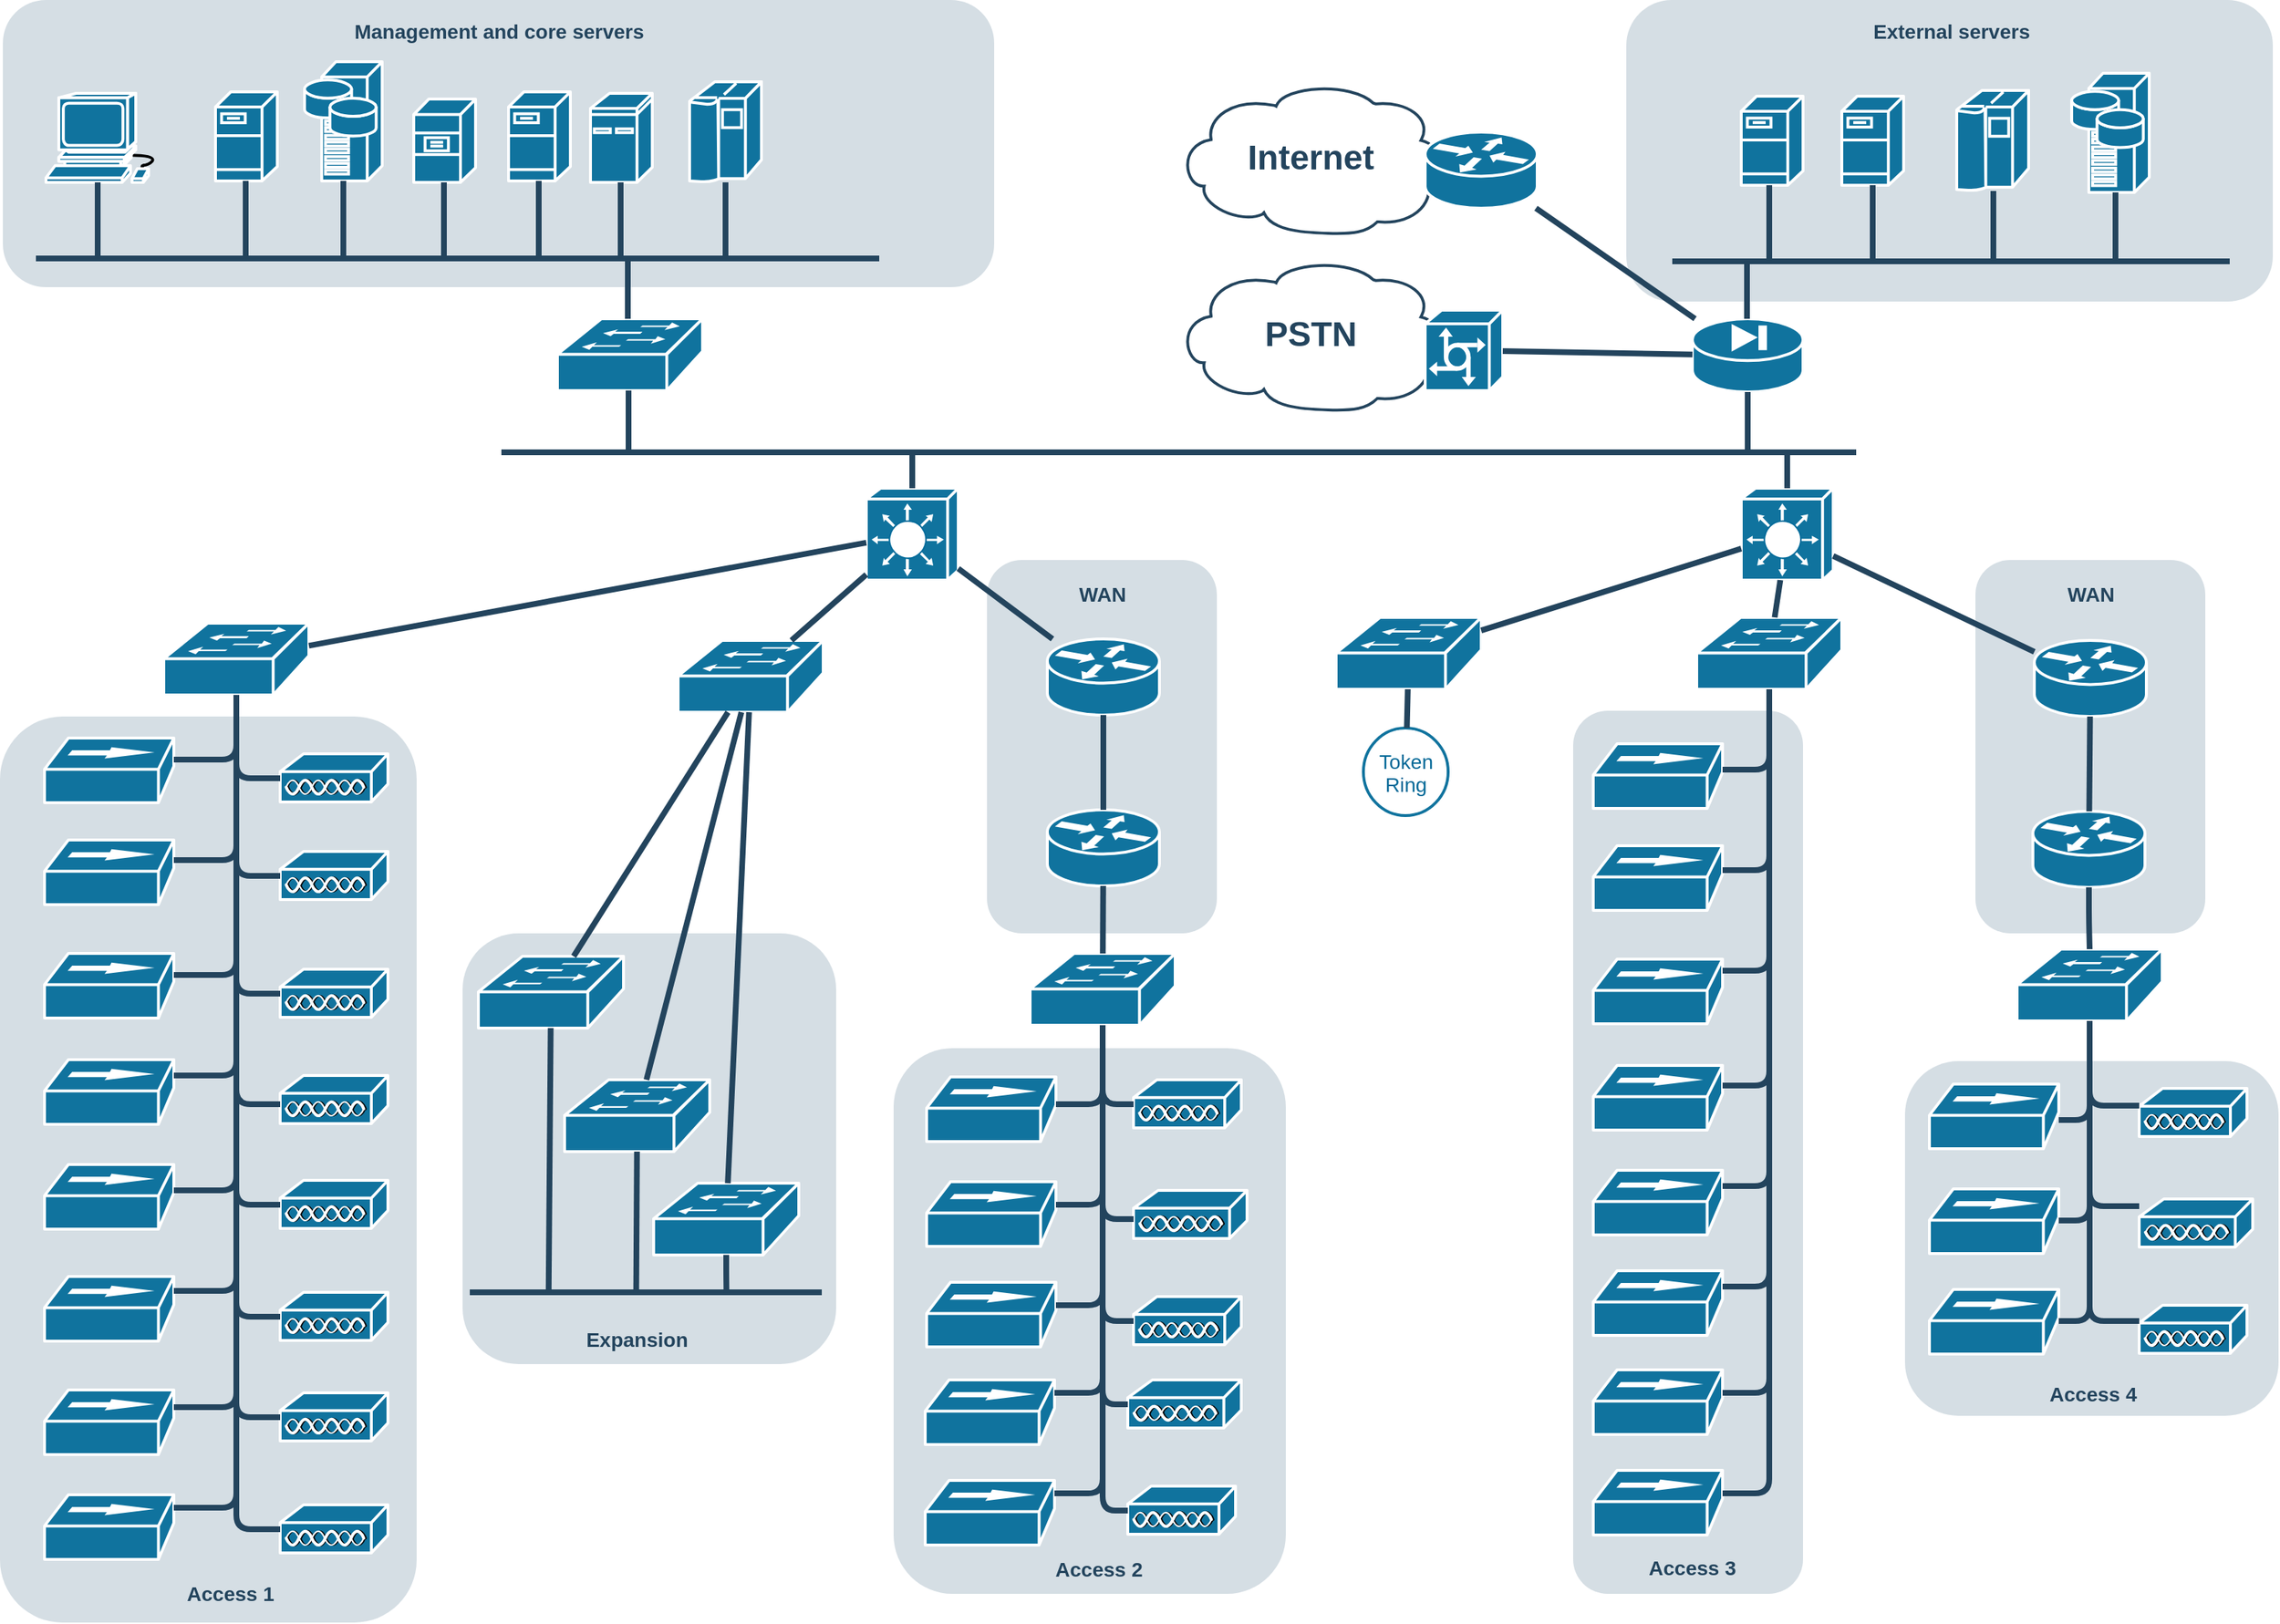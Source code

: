 <mxfile version="14.5.6" type="github"><diagram id="6a731a19-8d31-9384-78a2-239565b7b9f0" name="Page-1"><mxGraphModel dx="4074" dy="1986" grid="1" gridSize="10" guides="1" tooltips="1" connect="1" arrows="1" fold="1" page="1" pageScale="1" pageWidth="827" pageHeight="1169" background="#ffffff" math="0" shadow="0"><root><mxCell id="0"/><mxCell id="1" parent="0"/><mxCell id="2086" value="" style="rounded=1;whiteSpace=wrap;html=1;strokeColor=none;fillColor=#BAC8D3;fontSize=24;fontColor=#23445D;align=center;opacity=60;" vertex="1" parent="1"><mxGeometry x="715" y="420" width="160" height="260" as="geometry"/></mxCell><mxCell id="2087" value="&lt;font color=&quot;#23445d&quot;&gt;WAN&lt;/font&gt;" style="rounded=1;whiteSpace=wrap;html=1;strokeColor=none;fillColor=none;fontSize=14;fontColor=#742B21;align=center;fontStyle=1" vertex="1" parent="1"><mxGeometry x="759" y="434" width="73" height="19" as="geometry"/></mxCell><mxCell id="2088" value="" style="rounded=1;whiteSpace=wrap;html=1;strokeColor=none;fillColor=#BAC8D3;fontSize=24;fontColor=#23445D;align=center;opacity=60;" vertex="1" parent="1"><mxGeometry x="1354" y="769" width="260" height="247" as="geometry"/></mxCell><mxCell id="2089" value="" style="rounded=1;whiteSpace=wrap;html=1;strokeColor=none;fillColor=#BAC8D3;fontSize=24;fontColor=#23445D;align=center;opacity=60;" vertex="1" parent="1"><mxGeometry x="650" y="760" width="273" height="380" as="geometry"/></mxCell><mxCell id="2090" value="" style="rounded=1;whiteSpace=wrap;html=1;strokeColor=none;fillColor=#BAC8D3;fontSize=24;fontColor=#23445D;align=center;opacity=60;" vertex="1" parent="1"><mxGeometry x="1403" y="420" width="160" height="260" as="geometry"/></mxCell><mxCell id="2091" value="" style="rounded=1;whiteSpace=wrap;html=1;strokeColor=none;fillColor=#BAC8D3;fontSize=24;fontColor=#23445D;align=center;opacity=60;" vertex="1" parent="1"><mxGeometry x="1123" y="525" width="160" height="615" as="geometry"/></mxCell><mxCell id="2092" value="" style="rounded=1;whiteSpace=wrap;html=1;strokeColor=none;fillColor=#BAC8D3;fontSize=24;fontColor=#23445D;align=center;opacity=60;" vertex="1" parent="1"><mxGeometry x="350" y="680" width="260" height="300" as="geometry"/></mxCell><mxCell id="2093" value="" style="rounded=1;whiteSpace=wrap;html=1;strokeColor=none;fillColor=#BAC8D3;fontSize=24;fontColor=#23445D;align=center;opacity=60;" vertex="1" parent="1"><mxGeometry x="28" y="529" width="290" height="631" as="geometry"/></mxCell><mxCell id="2094" value="" style="rounded=1;whiteSpace=wrap;html=1;strokeColor=none;fillColor=#BAC8D3;fontSize=24;fontColor=#23445D;align=center;opacity=60;" vertex="1" parent="1"><mxGeometry x="1160" y="30" width="450" height="210" as="geometry"/></mxCell><mxCell id="2095" value="" style="rounded=1;whiteSpace=wrap;html=1;strokeColor=none;fillColor=#BAC8D3;fontSize=24;fontColor=#23445D;align=center;opacity=60;" vertex="1" parent="1"><mxGeometry x="30" y="30" width="690" height="200" as="geometry"/></mxCell><mxCell id="2096" value="" style="shape=mxgraph.cisco.computers_and_peripherals.workstation;html=1;dashed=0;fillColor=#10739E;strokeColor=#ffffff;strokeWidth=2;verticalLabelPosition=bottom;verticalAlign=top;fontFamily=Helvetica;fontSize=36;fontColor=#FFB366" vertex="1" parent="1"><mxGeometry x="60" y="95" width="83" height="62" as="geometry"/></mxCell><mxCell id="2097" value="" style="shape=mxgraph.cisco.servers.fileserver;html=1;dashed=0;fillColor=#10739E;strokeColor=#ffffff;strokeWidth=2;verticalLabelPosition=bottom;verticalAlign=top;fontFamily=Helvetica;fontSize=36;fontColor=#FFB366" vertex="1" parent="1"><mxGeometry x="178" y="94" width="43" height="62" as="geometry"/></mxCell><mxCell id="2098" value="" style="shape=mxgraph.cisco.servers.fileserver;html=1;dashed=0;fillColor=#10739E;strokeColor=#ffffff;strokeWidth=2;verticalLabelPosition=bottom;verticalAlign=top;fontFamily=Helvetica;fontSize=36;fontColor=#FFB366" vertex="1" parent="1"><mxGeometry x="382" y="94" width="43" height="62" as="geometry"/></mxCell><mxCell id="2099" value="" style="shape=mxgraph.cisco.servers.file_server;html=1;dashed=0;fillColor=#10739E;strokeColor=#ffffff;strokeWidth=2;verticalLabelPosition=bottom;verticalAlign=top;fontFamily=Helvetica;fontSize=36;fontColor=#FFB366" vertex="1" parent="1"><mxGeometry x="316" y="99" width="43" height="58" as="geometry"/></mxCell><mxCell id="2100" value="" style="shape=mxgraph.cisco.servers.storage_server;html=1;dashed=0;fillColor=#10739E;strokeColor=#ffffff;strokeWidth=2;verticalLabelPosition=bottom;verticalAlign=top;fontFamily=Helvetica;fontSize=36;fontColor=#FFB366" vertex="1" parent="1"><mxGeometry x="240" y="73" width="54" height="83" as="geometry"/></mxCell><mxCell id="2101" value="" style="shape=mxgraph.cisco.computers_and_peripherals.ibm_mini_as400;html=1;dashed=0;fillColor=#10739E;strokeColor=#ffffff;strokeWidth=2;verticalLabelPosition=bottom;verticalAlign=top;fontFamily=Helvetica;fontSize=36;fontColor=#FFB366" vertex="1" parent="1"><mxGeometry x="439" y="95" width="43" height="62" as="geometry"/></mxCell><mxCell id="2102" value="" style="shape=mxgraph.cisco.computers_and_peripherals.ibm_mainframe;html=1;dashed=0;fillColor=#10739E;strokeColor=#ffffff;strokeWidth=2;verticalLabelPosition=bottom;verticalAlign=top;fontFamily=Helvetica;fontSize=36;fontColor=#FFB366" vertex="1" parent="1"><mxGeometry x="508" y="87" width="50" height="70" as="geometry"/></mxCell><mxCell id="2103" value="" style="shape=mxgraph.cisco.servers.fileserver;html=1;dashed=0;fillColor=#10739E;strokeColor=#ffffff;strokeWidth=2;verticalLabelPosition=bottom;verticalAlign=top;fontFamily=Helvetica;fontSize=36;fontColor=#FFB366" vertex="1" parent="1"><mxGeometry x="1240" y="97" width="43" height="62" as="geometry"/></mxCell><mxCell id="2104" value="" style="shape=mxgraph.cisco.servers.fileserver;html=1;dashed=0;fillColor=#10739E;strokeColor=#ffffff;strokeWidth=2;verticalLabelPosition=bottom;verticalAlign=top;fontFamily=Helvetica;fontSize=36;fontColor=#FFB366" vertex="1" parent="1"><mxGeometry x="1310" y="97" width="43" height="62" as="geometry"/></mxCell><mxCell id="2105" value="" style="shape=mxgraph.cisco.computers_and_peripherals.ibm_mainframe;html=1;dashed=0;fillColor=#10739E;strokeColor=#ffffff;strokeWidth=2;verticalLabelPosition=bottom;verticalAlign=top;fontFamily=Helvetica;fontSize=36;fontColor=#FFB366" vertex="1" parent="1"><mxGeometry x="1390" y="93" width="50" height="70" as="geometry"/></mxCell><mxCell id="2106" value="" style="shape=mxgraph.cisco.servers.storage_server;html=1;dashed=0;fillColor=#10739E;strokeColor=#ffffff;strokeWidth=2;verticalLabelPosition=bottom;verticalAlign=top;fontFamily=Helvetica;fontSize=36;fontColor=#FFB366" vertex="1" parent="1"><mxGeometry x="1470" y="81" width="54" height="83" as="geometry"/></mxCell><mxCell id="2107" value="" style="shape=mxgraph.cisco.switches.workgroup_switch;html=1;dashed=0;fillColor=#10739E;strokeColor=#ffffff;strokeWidth=2;verticalLabelPosition=bottom;verticalAlign=top;fontFamily=Helvetica;fontSize=36;fontColor=#FFB366" vertex="1" parent="1"><mxGeometry x="416" y="252" width="101" height="50" as="geometry"/></mxCell><mxCell id="2108" value="" style="shape=mxgraph.cisco.security.pix_firewall;html=1;dashed=0;fillColor=#10739E;strokeColor=#ffffff;strokeWidth=2;verticalLabelPosition=bottom;verticalAlign=top;fontFamily=Helvetica;fontSize=36;fontColor=#FFB366" vertex="1" parent="1"><mxGeometry x="1206" y="252" width="77" height="51" as="geometry"/></mxCell><mxCell id="2109" value="Internet" style="shape=mxgraph.cisco.storage.cloud;html=1;dashed=0;strokeColor=#23445D;fillColor=#ffffff;strokeWidth=2;fontFamily=Helvetica;fontSize=24;fontColor=#23445D;align=center;fontStyle=1" vertex="1" parent="1"><mxGeometry x="847" y="87" width="186" height="106" as="geometry"/></mxCell><mxCell id="2110" value="PSTN" style="shape=mxgraph.cisco.storage.cloud;html=1;dashed=0;strokeColor=#23445D;fillColor=#ffffff;strokeWidth=2;fontFamily=Helvetica;fontSize=24;fontColor=#23445D;fontStyle=1" vertex="1" parent="1"><mxGeometry x="847" y="210" width="186" height="106" as="geometry"/></mxCell><mxCell id="2111" value="" style="shape=mxgraph.cisco.servers.communications_server;html=1;dashed=0;fillColor=#10739E;strokeColor=#ffffff;strokeWidth=2;verticalLabelPosition=bottom;verticalAlign=top;fontFamily=Helvetica;fontSize=36;fontColor=#FFB366" vertex="1" parent="1"><mxGeometry x="1020" y="246" width="54" height="56" as="geometry"/></mxCell><mxCell id="2112" value="" style="shape=mxgraph.cisco.switches.layer_3_switch;html=1;dashed=0;fillColor=#10739E;strokeColor=#ffffff;strokeWidth=2;verticalLabelPosition=bottom;verticalAlign=top;fontFamily=Helvetica;fontSize=36;fontColor=#FFB366" vertex="1" parent="1"><mxGeometry x="631" y="370" width="64" height="64" as="geometry"/></mxCell><mxCell id="2113" value="" style="shape=mxgraph.cisco.switches.layer_3_switch;html=1;dashed=0;fillColor=#10739E;strokeColor=#ffffff;strokeWidth=2;verticalLabelPosition=bottom;verticalAlign=top;fontFamily=Helvetica;fontSize=36;fontColor=#FFB366" vertex="1" parent="1"><mxGeometry x="1240" y="370" width="64" height="64" as="geometry"/></mxCell><mxCell id="2114" value="" style="shape=mxgraph.cisco.switches.workgroup_switch;html=1;dashed=0;fillColor=#10739E;strokeColor=#ffffff;strokeWidth=2;verticalLabelPosition=bottom;verticalAlign=top;fontFamily=Helvetica;fontSize=36;fontColor=#FFB366" vertex="1" parent="1"><mxGeometry x="142" y="464" width="101" height="50" as="geometry"/></mxCell><mxCell id="2115" value="" style="shape=mxgraph.cisco.switches.workgroup_switch;html=1;dashed=0;fillColor=#10739E;strokeColor=#ffffff;strokeWidth=2;verticalLabelPosition=bottom;verticalAlign=top;fontFamily=Helvetica;fontSize=36;fontColor=#FFB366" vertex="1" parent="1"><mxGeometry x="958" y="460" width="101" height="50" as="geometry"/></mxCell><mxCell id="2116" value="" style="shape=mxgraph.cisco.switches.workgroup_switch;html=1;dashed=0;fillColor=#10739E;strokeColor=#ffffff;strokeWidth=2;verticalLabelPosition=bottom;verticalAlign=top;fontFamily=Helvetica;fontSize=36;fontColor=#FFB366" vertex="1" parent="1"><mxGeometry x="500" y="476" width="101" height="50" as="geometry"/></mxCell><mxCell id="2117" value="" style="shape=mxgraph.cisco.switches.workgroup_switch;html=1;dashed=0;fillColor=#10739E;strokeColor=#ffffff;strokeWidth=2;verticalLabelPosition=bottom;verticalAlign=top;fontFamily=Helvetica;fontSize=36;fontColor=#FFB366" vertex="1" parent="1"><mxGeometry x="1209" y="460" width="101" height="50" as="geometry"/></mxCell><mxCell id="2118" value="" style="shape=mxgraph.cisco.switches.workgroup_switch;html=1;dashed=0;fillColor=#10739E;strokeColor=#ffffff;strokeWidth=2;verticalLabelPosition=bottom;verticalAlign=top;fontFamily=Helvetica;fontSize=36;fontColor=#FFB366" vertex="1" parent="1"><mxGeometry x="361" y="696" width="101" height="50" as="geometry"/></mxCell><mxCell id="2119" value="" style="shape=mxgraph.cisco.switches.workgroup_switch;html=1;dashed=0;fillColor=#10739E;strokeColor=#ffffff;strokeWidth=2;verticalLabelPosition=bottom;verticalAlign=top;fontFamily=Helvetica;fontSize=36;fontColor=#FFB366" vertex="1" parent="1"><mxGeometry x="483" y="854" width="101" height="50" as="geometry"/></mxCell><mxCell id="2120" value="" style="shape=mxgraph.cisco.misc.access_point;html=1;dashed=0;fillColor=#10739E;strokeColor=#ffffff;strokeWidth=2;verticalLabelPosition=bottom;verticalAlign=top;fontFamily=Helvetica;fontSize=36;fontColor=#FFB366" vertex="1" parent="1"><mxGeometry x="223" y="555" width="75" height="34" as="geometry"/></mxCell><mxCell id="2121" value="" style="shape=mxgraph.cisco.misc.access_point;html=1;dashed=0;fillColor=#10739E;strokeColor=#ffffff;strokeWidth=2;verticalLabelPosition=bottom;verticalAlign=top;fontFamily=Helvetica;fontSize=36;fontColor=#FFB366" vertex="1" parent="1"><mxGeometry x="223" y="623" width="75" height="34" as="geometry"/></mxCell><mxCell id="2122" value="" style="shape=mxgraph.cisco.misc.access_point;html=1;dashed=0;fillColor=#10739E;strokeColor=#ffffff;strokeWidth=2;verticalLabelPosition=bottom;verticalAlign=top;fontFamily=Helvetica;fontSize=36;fontColor=#FFB366" vertex="1" parent="1"><mxGeometry x="223" y="852" width="75" height="34" as="geometry"/></mxCell><mxCell id="2123" value="" style="shape=mxgraph.cisco.misc.access_point;html=1;dashed=0;fillColor=#10739E;strokeColor=#ffffff;strokeWidth=2;verticalLabelPosition=bottom;verticalAlign=top;fontFamily=Helvetica;fontSize=36;fontColor=#FFB366" vertex="1" parent="1"><mxGeometry x="223" y="705" width="75" height="34" as="geometry"/></mxCell><mxCell id="2124" value="" style="shape=mxgraph.cisco.misc.access_point;html=1;dashed=0;fillColor=#10739E;strokeColor=#ffffff;strokeWidth=2;verticalLabelPosition=bottom;verticalAlign=top;fontFamily=Helvetica;fontSize=36;fontColor=#FFB366" vertex="1" parent="1"><mxGeometry x="223" y="930" width="75" height="34" as="geometry"/></mxCell><mxCell id="2125" value="" style="shape=mxgraph.cisco.misc.access_point;html=1;dashed=0;fillColor=#10739E;strokeColor=#ffffff;strokeWidth=2;verticalLabelPosition=bottom;verticalAlign=top;fontFamily=Helvetica;fontSize=36;fontColor=#FFB366" vertex="1" parent="1"><mxGeometry x="223" y="779" width="75" height="34" as="geometry"/></mxCell><mxCell id="2126" value="" style="shape=mxgraph.cisco.hubs_and_gateways.100baset_hub;html=1;dashed=0;fillColor=#10739E;strokeColor=#ffffff;strokeWidth=2;verticalLabelPosition=bottom;verticalAlign=top;fontFamily=Helvetica;fontSize=36;fontColor=#FFB366" vertex="1" parent="1"><mxGeometry x="59" y="544" width="90" height="45" as="geometry"/></mxCell><mxCell id="2127" value="" style="shape=mxgraph.cisco.hubs_and_gateways.100baset_hub;html=1;dashed=0;fillColor=#10739E;strokeColor=#ffffff;strokeWidth=2;verticalLabelPosition=bottom;verticalAlign=top;fontFamily=Helvetica;fontSize=36;fontColor=#FFB366" vertex="1" parent="1"><mxGeometry x="59" y="841" width="90" height="45" as="geometry"/></mxCell><mxCell id="2128" value="" style="shape=mxgraph.cisco.hubs_and_gateways.100baset_hub;html=1;dashed=0;fillColor=#10739E;strokeColor=#ffffff;strokeWidth=2;verticalLabelPosition=bottom;verticalAlign=top;fontFamily=Helvetica;fontSize=36;fontColor=#FFB366" vertex="1" parent="1"><mxGeometry x="59" y="615" width="90" height="45" as="geometry"/></mxCell><mxCell id="2129" value="" style="shape=mxgraph.cisco.hubs_and_gateways.100baset_hub;html=1;dashed=0;fillColor=#10739E;strokeColor=#ffffff;strokeWidth=2;verticalLabelPosition=bottom;verticalAlign=top;fontFamily=Helvetica;fontSize=36;fontColor=#FFB366" vertex="1" parent="1"><mxGeometry x="59" y="694" width="90" height="45" as="geometry"/></mxCell><mxCell id="2130" value="" style="shape=mxgraph.cisco.hubs_and_gateways.100baset_hub;html=1;dashed=0;fillColor=#10739E;strokeColor=#ffffff;strokeWidth=2;verticalLabelPosition=bottom;verticalAlign=top;fontFamily=Helvetica;fontSize=36;fontColor=#FFB366" vertex="1" parent="1"><mxGeometry x="59" y="768" width="90" height="45" as="geometry"/></mxCell><mxCell id="2131" value="" style="shape=mxgraph.cisco.misc.token;html=1;dashed=0;strokeColor=#10739E;fillColor=#ffffff;strokeWidth=2;verticalLabelPosition=bottom;verticalAlign=top;fontFamily=Helvetica;fontSize=36;fontColor=#23445D;labelBackgroundColor=none;" vertex="1" parent="1"><mxGeometry x="977" y="537" width="59" height="61" as="geometry"/></mxCell><mxCell id="2132" value="" style="shape=mxgraph.cisco.routers.router;html=1;dashed=0;fillColor=#10739E;strokeColor=#ffffff;strokeWidth=2;verticalLabelPosition=bottom;verticalAlign=top;fontFamily=Helvetica;fontSize=36;fontColor=#FFB366" vertex="1" parent="1"><mxGeometry x="757" y="475" width="78" height="53" as="geometry"/></mxCell><mxCell id="2133" value="" style="shape=mxgraph.cisco.routers.router;html=1;dashed=0;fillColor=#10739E;strokeColor=#ffffff;strokeWidth=2;verticalLabelPosition=bottom;verticalAlign=top;fontFamily=Helvetica;fontSize=36;fontColor=#FFB366" vertex="1" parent="1"><mxGeometry x="1444" y="476" width="78" height="53" as="geometry"/></mxCell><mxCell id="2134" value="" style="shape=mxgraph.cisco.routers.router;html=1;dashed=0;fillColor=#10739E;strokeColor=#ffffff;strokeWidth=2;verticalLabelPosition=bottom;verticalAlign=top;fontFamily=Helvetica;fontSize=36;fontColor=#FFB366" vertex="1" parent="1"><mxGeometry x="757" y="594" width="78" height="53" as="geometry"/></mxCell><mxCell id="2135" value="" style="shape=mxgraph.cisco.routers.router;html=1;dashed=0;fillColor=#10739E;strokeColor=#ffffff;strokeWidth=2;verticalLabelPosition=bottom;verticalAlign=top;fontFamily=Helvetica;fontSize=36;fontColor=#FFB366" vertex="1" parent="1"><mxGeometry x="1443" y="595" width="78" height="53" as="geometry"/></mxCell><mxCell id="2136" value="" style="shape=mxgraph.cisco.switches.workgroup_switch;html=1;dashed=0;fillColor=#10739E;strokeColor=#ffffff;strokeWidth=2;verticalLabelPosition=bottom;verticalAlign=top;fontFamily=Helvetica;fontSize=36;fontColor=#FFB366" vertex="1" parent="1"><mxGeometry x="745" y="694" width="101" height="50" as="geometry"/></mxCell><mxCell id="2137" value="" style="shape=mxgraph.cisco.switches.workgroup_switch;html=1;dashed=0;fillColor=#10739E;strokeColor=#ffffff;strokeWidth=2;verticalLabelPosition=bottom;verticalAlign=top;fontFamily=Helvetica;fontSize=36;fontColor=#FFB366" vertex="1" parent="1"><mxGeometry x="1432" y="691" width="101" height="50" as="geometry"/></mxCell><mxCell id="2138" value="" style="shape=mxgraph.cisco.routers.router;html=1;dashed=0;fillColor=#10739E;strokeColor=#ffffff;strokeWidth=2;verticalLabelPosition=bottom;verticalAlign=top;fontFamily=Helvetica;fontSize=36;fontColor=#FFB366" vertex="1" parent="1"><mxGeometry x="1020" y="122" width="78" height="53" as="geometry"/></mxCell><mxCell id="2139" value="" style="shape=mxgraph.cisco.hubs_and_gateways.100baset_hub;html=1;dashed=0;fillColor=#10739E;strokeColor=#ffffff;strokeWidth=2;verticalLabelPosition=bottom;verticalAlign=top;fontFamily=Helvetica;fontSize=36;fontColor=#FFB366" vertex="1" parent="1"><mxGeometry x="59" y="919" width="90" height="45" as="geometry"/></mxCell><mxCell id="2140" value="" style="shape=mxgraph.cisco.hubs_and_gateways.100baset_hub;html=1;dashed=0;fillColor=#10739E;strokeColor=#ffffff;strokeWidth=2;verticalLabelPosition=bottom;verticalAlign=top;fontFamily=Helvetica;fontSize=36;fontColor=#FFB366" vertex="1" parent="1"><mxGeometry x="1137" y="548" width="90" height="45" as="geometry"/></mxCell><mxCell id="2141" value="" style="shape=mxgraph.cisco.hubs_and_gateways.100baset_hub;html=1;dashed=0;fillColor=#10739E;strokeColor=#ffffff;strokeWidth=2;verticalLabelPosition=bottom;verticalAlign=top;fontFamily=Helvetica;fontSize=36;fontColor=#FFB366" vertex="1" parent="1"><mxGeometry x="1137" y="845" width="90" height="45" as="geometry"/></mxCell><mxCell id="2142" value="" style="shape=mxgraph.cisco.hubs_and_gateways.100baset_hub;html=1;dashed=0;fillColor=#10739E;strokeColor=#ffffff;strokeWidth=2;verticalLabelPosition=bottom;verticalAlign=top;fontFamily=Helvetica;fontSize=36;fontColor=#FFB366" vertex="1" parent="1"><mxGeometry x="1137" y="619" width="90" height="45" as="geometry"/></mxCell><mxCell id="2143" value="" style="shape=mxgraph.cisco.hubs_and_gateways.100baset_hub;html=1;dashed=0;fillColor=#10739E;strokeColor=#ffffff;strokeWidth=2;verticalLabelPosition=bottom;verticalAlign=top;fontFamily=Helvetica;fontSize=36;fontColor=#FFB366" vertex="1" parent="1"><mxGeometry x="1137" y="698" width="90" height="45" as="geometry"/></mxCell><mxCell id="2144" value="" style="shape=mxgraph.cisco.hubs_and_gateways.100baset_hub;html=1;dashed=0;fillColor=#10739E;strokeColor=#ffffff;strokeWidth=2;verticalLabelPosition=bottom;verticalAlign=top;fontFamily=Helvetica;fontSize=36;fontColor=#FFB366" vertex="1" parent="1"><mxGeometry x="1137" y="772" width="90" height="45" as="geometry"/></mxCell><mxCell id="2145" value="" style="shape=mxgraph.cisco.hubs_and_gateways.100baset_hub;html=1;dashed=0;fillColor=#10739E;strokeColor=#ffffff;strokeWidth=2;verticalLabelPosition=bottom;verticalAlign=top;fontFamily=Helvetica;fontSize=36;fontColor=#FFB366" vertex="1" parent="1"><mxGeometry x="1137" y="915" width="90" height="45" as="geometry"/></mxCell><mxCell id="2146" value="" style="shape=mxgraph.cisco.hubs_and_gateways.100baset_hub;html=1;dashed=0;fillColor=#10739E;strokeColor=#ffffff;strokeWidth=2;verticalLabelPosition=bottom;verticalAlign=top;fontFamily=Helvetica;fontSize=36;fontColor=#FFB366" vertex="1" parent="1"><mxGeometry x="673" y="853" width="90" height="45" as="geometry"/></mxCell><mxCell id="2147" value="" style="shape=mxgraph.cisco.hubs_and_gateways.100baset_hub;html=1;dashed=0;fillColor=#10739E;strokeColor=#ffffff;strokeWidth=2;verticalLabelPosition=bottom;verticalAlign=top;fontFamily=Helvetica;fontSize=36;fontColor=#FFB366" vertex="1" parent="1"><mxGeometry x="673" y="780" width="90" height="45" as="geometry"/></mxCell><mxCell id="2148" value="" style="shape=mxgraph.cisco.hubs_and_gateways.100baset_hub;html=1;dashed=0;fillColor=#10739E;strokeColor=#ffffff;strokeWidth=2;verticalLabelPosition=bottom;verticalAlign=top;fontFamily=Helvetica;fontSize=36;fontColor=#FFB366" vertex="1" parent="1"><mxGeometry x="673" y="923" width="90" height="45" as="geometry"/></mxCell><mxCell id="2149" value="" style="shape=mxgraph.cisco.misc.access_point;html=1;dashed=0;fillColor=#10739E;strokeColor=#ffffff;strokeWidth=2;verticalLabelPosition=bottom;verticalAlign=top;fontFamily=Helvetica;fontSize=36;fontColor=#FFB366" vertex="1" parent="1"><mxGeometry x="817" y="859" width="79" height="34" as="geometry"/></mxCell><mxCell id="2150" value="" style="shape=mxgraph.cisco.misc.access_point;html=1;dashed=0;fillColor=#10739E;strokeColor=#ffffff;strokeWidth=2;verticalLabelPosition=bottom;verticalAlign=top;fontFamily=Helvetica;fontSize=36;fontColor=#FFB366" vertex="1" parent="1"><mxGeometry x="817" y="933" width="75" height="34" as="geometry"/></mxCell><mxCell id="2151" value="" style="shape=mxgraph.cisco.misc.access_point;html=1;dashed=0;fillColor=#10739E;strokeColor=#ffffff;strokeWidth=2;verticalLabelPosition=bottom;verticalAlign=top;fontFamily=Helvetica;fontSize=36;fontColor=#FFB366" vertex="1" parent="1"><mxGeometry x="817" y="782" width="75" height="34" as="geometry"/></mxCell><mxCell id="2152" value="" style="line;html=1;strokeColor=#23445D;" vertex="1" parent="1"><mxGeometry x="53" y="205" width="587" height="10" as="geometry"/></mxCell><mxCell id="2153" value="" style="line;html=1;strokeColor=#23445D;" vertex="1" parent="1"><mxGeometry x="1192" y="207" width="388" height="10" as="geometry"/></mxCell><mxCell id="2154" value="" style="line;html=1;strokeColor=#23445D;" vertex="1" parent="1"><mxGeometry x="377" y="340" width="943" height="10" as="geometry"/></mxCell><mxCell id="2155" value="" style="edgeStyle=elbowEdgeStyle;elbow=horizontal;endArrow=none;html=1;strokeColor=#23445D;endFill=0;strokeWidth=4;rounded=1" edge="1" target="2102" parent="1"><mxGeometry width="100" height="100" relative="1" as="geometry"><mxPoint x="533" y="210" as="sourcePoint"/><mxPoint x="533" y="170" as="targetPoint"/></mxGeometry></mxCell><mxCell id="2156" value="" style="edgeStyle=elbowEdgeStyle;elbow=horizontal;endArrow=none;html=1;strokeColor=#23445D;endFill=0;strokeWidth=4;rounded=1" edge="1" target="2101" parent="1"><mxGeometry width="100" height="100" relative="1" as="geometry"><mxPoint x="460" y="210" as="sourcePoint"/><mxPoint x="460.333" y="156.944" as="targetPoint"/></mxGeometry></mxCell><mxCell id="2157" value="" style="edgeStyle=elbowEdgeStyle;elbow=horizontal;endArrow=none;html=1;strokeColor=#23445D;endFill=0;strokeWidth=4;rounded=1" edge="1" target="2098" parent="1"><mxGeometry width="100" height="100" relative="1" as="geometry"><mxPoint x="403" y="209" as="sourcePoint"/><mxPoint x="403.333" y="155.944" as="targetPoint"/></mxGeometry></mxCell><mxCell id="2158" value="" style="edgeStyle=elbowEdgeStyle;elbow=horizontal;endArrow=none;html=1;strokeColor=#23445D;endFill=0;strokeWidth=4;rounded=1" edge="1" target="2099" parent="1"><mxGeometry width="100" height="100" relative="1" as="geometry"><mxPoint x="337" y="210" as="sourcePoint"/><mxPoint x="337.333" y="156.944" as="targetPoint"/></mxGeometry></mxCell><mxCell id="2159" value="" style="edgeStyle=elbowEdgeStyle;elbow=horizontal;endArrow=none;html=1;strokeColor=#23445D;endFill=0;strokeWidth=4;rounded=1" edge="1" target="2100" parent="1"><mxGeometry width="100" height="100" relative="1" as="geometry"><mxPoint x="267" y="210" as="sourcePoint"/><mxPoint x="266.806" y="156.944" as="targetPoint"/></mxGeometry></mxCell><mxCell id="2160" value="" style="edgeStyle=elbowEdgeStyle;elbow=horizontal;endArrow=none;html=1;strokeColor=#23445D;endFill=0;strokeWidth=4;rounded=1" edge="1" target="2097" parent="1"><mxGeometry width="100" height="100" relative="1" as="geometry"><mxPoint x="199" y="210" as="sourcePoint"/><mxPoint x="198.806" y="156.944" as="targetPoint"/></mxGeometry></mxCell><mxCell id="2161" value="" style="edgeStyle=elbowEdgeStyle;elbow=horizontal;endArrow=none;html=1;strokeColor=#23445D;endFill=0;strokeWidth=4;rounded=1" edge="1" target="2096" parent="1"><mxGeometry width="100" height="100" relative="1" as="geometry"><mxPoint x="96" y="210" as="sourcePoint"/><mxPoint x="96.306" y="156.25" as="targetPoint"/></mxGeometry></mxCell><mxCell id="2162" value="" style="edgeStyle=elbowEdgeStyle;elbow=horizontal;endArrow=none;html=1;strokeColor=#23445D;endFill=0;strokeWidth=4;rounded=1" edge="1" target="2107" parent="1"><mxGeometry width="100" height="100" relative="1" as="geometry"><mxPoint x="465" y="210" as="sourcePoint"/><mxPoint x="465" y="240" as="targetPoint"/></mxGeometry></mxCell><mxCell id="2163" value="" style="edgeStyle=elbowEdgeStyle;elbow=horizontal;endArrow=none;html=1;strokeColor=#23445D;endFill=0;strokeWidth=4;rounded=1" edge="1" source="2107" parent="1"><mxGeometry width="100" height="100" relative="1" as="geometry"><mxPoint x="465.0" y="303" as="sourcePoint"/><mxPoint x="465.278" y="345.083" as="targetPoint"/></mxGeometry></mxCell><mxCell id="2164" value="" style="edgeStyle=elbowEdgeStyle;elbow=horizontal;endArrow=none;html=1;strokeColor=#23445D;endFill=0;strokeWidth=4;rounded=1" edge="1" source="2103" parent="1"><mxGeometry width="100" height="100" relative="1" as="geometry"><mxPoint x="1259" y="170" as="sourcePoint"/><mxPoint x="1259.278" y="212.083" as="targetPoint"/></mxGeometry></mxCell><mxCell id="2165" value="" style="edgeStyle=elbowEdgeStyle;elbow=horizontal;endArrow=none;html=1;strokeColor=#23445D;endFill=0;strokeWidth=4;rounded=1" edge="1" source="2104" parent="1"><mxGeometry width="100" height="100" relative="1" as="geometry"><mxPoint x="1331" y="170.0" as="sourcePoint"/><mxPoint x="1331.278" y="212.083" as="targetPoint"/></mxGeometry></mxCell><mxCell id="2166" value="" style="edgeStyle=elbowEdgeStyle;elbow=horizontal;endArrow=none;html=1;strokeColor=#23445D;endFill=0;strokeWidth=4;rounded=1" edge="1" source="2105" parent="1"><mxGeometry width="100" height="100" relative="1" as="geometry"><mxPoint x="1415" y="170.0" as="sourcePoint"/><mxPoint x="1415.278" y="212.083" as="targetPoint"/></mxGeometry></mxCell><mxCell id="2167" value="" style="edgeStyle=elbowEdgeStyle;elbow=horizontal;endArrow=none;html=1;strokeColor=#23445D;endFill=0;strokeWidth=4;rounded=1" edge="1" source="2106" parent="1"><mxGeometry width="100" height="100" relative="1" as="geometry"><mxPoint x="1500" y="170.0" as="sourcePoint"/><mxPoint x="1500.278" y="212.083" as="targetPoint"/></mxGeometry></mxCell><mxCell id="2168" value="" style="edgeStyle=elbowEdgeStyle;elbow=horizontal;endArrow=none;html=1;strokeColor=#23445D;endFill=0;strokeWidth=4;rounded=1" edge="1" target="2108" parent="1"><mxGeometry width="100" height="100" relative="1" as="geometry"><mxPoint x="1244" y="212" as="sourcePoint"/><mxPoint x="1244.278" y="254.083" as="targetPoint"/></mxGeometry></mxCell><mxCell id="2169" value="" style="edgeStyle=elbowEdgeStyle;elbow=horizontal;endArrow=none;html=1;strokeColor=#23445D;endFill=0;strokeWidth=4;rounded=1" edge="1" source="2108" parent="1"><mxGeometry width="100" height="100" relative="1" as="geometry"><mxPoint x="1244" y="303.0" as="sourcePoint"/><mxPoint x="1244.278" y="345.083" as="targetPoint"/></mxGeometry></mxCell><mxCell id="2170" value="" style="elbow=horizontal;endArrow=none;html=1;strokeColor=#23445D;endFill=0;strokeWidth=4;rounded=1" edge="1" source="2108" target="2138" parent="1"><mxGeometry width="100" height="100" relative="1" as="geometry"><mxPoint x="1210" y="198.0" as="sourcePoint"/><mxPoint x="1210.278" y="240.083" as="targetPoint"/></mxGeometry></mxCell><mxCell id="2171" value="" style="elbow=horizontal;endArrow=none;html=1;strokeColor=#23445D;endFill=0;strokeWidth=4;rounded=1" edge="1" source="2108" target="2111" parent="1"><mxGeometry width="100" height="100" relative="1" as="geometry"><mxPoint x="1220" y="208.0" as="sourcePoint"/><mxPoint x="1220.278" y="250.083" as="targetPoint"/></mxGeometry></mxCell><mxCell id="2172" style="edgeStyle=none;rounded=1;html=1;strokeColor=#23445D;endArrow=none;endFill=0;strokeWidth=4" edge="1" source="2112" target="2114" parent="1"><mxGeometry relative="1" as="geometry"/></mxCell><mxCell id="2173" style="edgeStyle=none;rounded=1;html=1;strokeColor=#23445D;endArrow=none;endFill=0;strokeWidth=4" edge="1" source="2112" target="2116" parent="1"><mxGeometry relative="1" as="geometry"/></mxCell><mxCell id="2174" style="edgeStyle=none;rounded=1;html=1;strokeColor=#23445D;endArrow=none;endFill=0;strokeWidth=4" edge="1" source="2112" target="2132" parent="1"><mxGeometry relative="1" as="geometry"><mxPoint x="750" y="380" as="sourcePoint"/></mxGeometry></mxCell><mxCell id="2175" style="edgeStyle=none;rounded=1;html=1;strokeColor=#23445D;endArrow=none;endFill=0;strokeWidth=4" edge="1" source="2113" target="2115" parent="1"><mxGeometry relative="1" as="geometry"/></mxCell><mxCell id="2176" style="edgeStyle=none;rounded=1;html=1;strokeColor=#23445D;endArrow=none;endFill=0;strokeWidth=4" edge="1" source="2113" target="2117" parent="1"><mxGeometry relative="1" as="geometry"/></mxCell><mxCell id="2177" style="edgeStyle=none;rounded=1;html=1;strokeColor=#23445D;endArrow=none;endFill=0;strokeWidth=4" edge="1" source="2113" target="2133" parent="1"><mxGeometry relative="1" as="geometry"/></mxCell><mxCell id="2178" value="" style="edgeStyle=elbowEdgeStyle;elbow=horizontal;endArrow=none;html=1;strokeColor=#23445D;endFill=0;strokeWidth=4;rounded=1" edge="1" target="2112" parent="1"><mxGeometry width="100" height="100" relative="1" as="geometry"><mxPoint x="663" y="345" as="sourcePoint"/><mxPoint x="663.278" y="387.083" as="targetPoint"/></mxGeometry></mxCell><mxCell id="2179" value="" style="edgeStyle=elbowEdgeStyle;elbow=horizontal;endArrow=none;html=1;strokeColor=#23445D;endFill=0;strokeWidth=4;rounded=1" edge="1" target="2113" parent="1"><mxGeometry width="100" height="100" relative="1" as="geometry"><mxPoint x="1272" y="345" as="sourcePoint"/><mxPoint x="1272.278" y="387.083" as="targetPoint"/></mxGeometry></mxCell><mxCell id="2180" style="edgeStyle=orthogonalEdgeStyle;rounded=1;html=1;strokeColor=#23445D;endArrow=none;endFill=0;strokeWidth=4" edge="1" source="2114" target="2126" parent="1"><mxGeometry relative="1" as="geometry"><Array as="points"><mxPoint x="193" y="559"/></Array></mxGeometry></mxCell><mxCell id="2181" style="edgeStyle=orthogonalEdgeStyle;rounded=1;html=1;strokeColor=#23445D;endArrow=none;endFill=0;strokeWidth=4" edge="1" source="2114" target="2128" parent="1"><mxGeometry relative="1" as="geometry"><Array as="points"><mxPoint x="193" y="629"/></Array></mxGeometry></mxCell><mxCell id="2182" style="edgeStyle=orthogonalEdgeStyle;rounded=1;html=1;strokeColor=#23445D;endArrow=none;endFill=0;strokeWidth=4" edge="1" source="2114" target="2129" parent="1"><mxGeometry relative="1" as="geometry"><Array as="points"><mxPoint x="193" y="709"/></Array></mxGeometry></mxCell><mxCell id="2183" style="edgeStyle=orthogonalEdgeStyle;rounded=1;html=1;strokeColor=#23445D;endArrow=none;endFill=0;strokeWidth=4" edge="1" source="2114" target="2130" parent="1"><mxGeometry relative="1" as="geometry"><Array as="points"><mxPoint x="193" y="779"/></Array></mxGeometry></mxCell><mxCell id="2184" style="edgeStyle=orthogonalEdgeStyle;rounded=1;html=1;strokeColor=#23445D;endArrow=none;endFill=0;strokeWidth=4" edge="1" source="2114" target="2120" parent="1"><mxGeometry relative="1" as="geometry"><Array as="points"><mxPoint x="193" y="572"/></Array></mxGeometry></mxCell><mxCell id="2185" style="edgeStyle=orthogonalEdgeStyle;rounded=1;html=1;strokeColor=#23445D;endArrow=none;endFill=0;strokeWidth=4" edge="1" source="2114" target="2121" parent="1"><mxGeometry relative="1" as="geometry"><Array as="points"><mxPoint x="193" y="640"/></Array></mxGeometry></mxCell><mxCell id="2186" style="edgeStyle=orthogonalEdgeStyle;rounded=1;html=1;strokeColor=#23445D;endArrow=none;endFill=0;strokeWidth=4" edge="1" source="2114" target="2123" parent="1"><mxGeometry relative="1" as="geometry"><Array as="points"><mxPoint x="193" y="722"/></Array></mxGeometry></mxCell><mxCell id="2187" style="edgeStyle=orthogonalEdgeStyle;rounded=1;html=1;strokeColor=#23445D;endArrow=none;endFill=0;strokeWidth=4" edge="1" source="2114" target="2125" parent="1"><mxGeometry relative="1" as="geometry"><Array as="points"><mxPoint x="193" y="799"/></Array></mxGeometry></mxCell><mxCell id="2188" style="rounded=1;html=1;strokeColor=#23445D;endArrow=none;endFill=0;strokeWidth=4" edge="1" source="2115" target="2131" parent="1"><mxGeometry relative="1" as="geometry"/></mxCell><mxCell id="2189" style="rounded=1;html=1;strokeColor=#23445D;endArrow=none;endFill=0;strokeWidth=4" edge="1" source="2116" target="2119" parent="1"><mxGeometry relative="1" as="geometry"/></mxCell><mxCell id="2190" style="rounded=1;html=1;strokeColor=#23445D;endArrow=none;endFill=0;strokeWidth=4" edge="1" source="2116" target="2118" parent="1"><mxGeometry relative="1" as="geometry"/></mxCell><mxCell id="2191" value="" style="line;html=1;strokeColor=#23445D;" vertex="1" parent="1"><mxGeometry x="355" y="925" width="245" height="10" as="geometry"/></mxCell><mxCell id="2192" style="rounded=1;html=1;entryX=0.224;entryY=0.5;entryPerimeter=0;strokeColor=#23445D;endArrow=none;endFill=0;strokeWidth=4" edge="1" source="2118" target="2191" parent="1"><mxGeometry relative="1" as="geometry"/></mxCell><mxCell id="2193" style="edgeStyle=orthogonalEdgeStyle;rounded=1;html=1;entryX=0.714;entryY=0.5;entryPerimeter=0;strokeColor=#23445D;endArrow=none;endFill=0;strokeWidth=4" edge="1" source="2119" parent="1"><mxGeometry relative="1" as="geometry"><mxPoint x="533" y="837" as="sourcePoint"/><mxPoint x="533.667" y="930.333" as="targetPoint"/><Array as="points"><mxPoint x="534" y="917"/><mxPoint x="533" y="917"/></Array></mxGeometry></mxCell><mxCell id="2194" style="edgeStyle=orthogonalEdgeStyle;rounded=1;html=1;strokeColor=#23445D;endArrow=none;endFill=0;strokeWidth=4" edge="1" source="2117" target="2140" parent="1"><mxGeometry relative="1" as="geometry"><Array as="points"><mxPoint x="1260" y="566"/></Array></mxGeometry></mxCell><mxCell id="2195" style="edgeStyle=orthogonalEdgeStyle;rounded=1;html=1;strokeColor=#23445D;endArrow=none;endFill=0;strokeWidth=4" edge="1" source="2117" target="2142" parent="1"><mxGeometry relative="1" as="geometry"><Array as="points"><mxPoint x="1260" y="636"/></Array></mxGeometry></mxCell><mxCell id="2196" style="edgeStyle=orthogonalEdgeStyle;rounded=1;html=1;strokeColor=#23445D;endArrow=none;endFill=0;strokeWidth=4" edge="1" source="2117" target="2143" parent="1"><mxGeometry relative="1" as="geometry"><Array as="points"><mxPoint x="1260" y="706"/></Array></mxGeometry></mxCell><mxCell id="2197" style="edgeStyle=orthogonalEdgeStyle;rounded=1;html=1;strokeColor=#23445D;endArrow=none;endFill=0;strokeWidth=4" edge="1" source="2117" target="2144" parent="1"><mxGeometry relative="1" as="geometry"><Array as="points"><mxPoint x="1260" y="786"/></Array></mxGeometry></mxCell><mxCell id="2198" style="edgeStyle=orthogonalEdgeStyle;rounded=1;html=1;strokeColor=#23445D;endArrow=none;endFill=0;strokeWidth=4" edge="1" source="2117" target="2141" parent="1"><mxGeometry relative="1" as="geometry"><Array as="points"><mxPoint x="1260" y="856"/></Array></mxGeometry></mxCell><mxCell id="2199" style="edgeStyle=orthogonalEdgeStyle;rounded=1;html=1;strokeColor=#23445D;endArrow=none;endFill=0;strokeWidth=4" edge="1" source="2117" target="2145" parent="1"><mxGeometry relative="1" as="geometry"><Array as="points"><mxPoint x="1260" y="926"/></Array></mxGeometry></mxCell><mxCell id="2200" style="rounded=1;html=1;strokeColor=#23445D;endArrow=none;endFill=0;strokeWidth=4" edge="1" source="2132" target="2134" parent="1"><mxGeometry relative="1" as="geometry"/></mxCell><mxCell id="2201" style="rounded=1;html=1;strokeColor=#23445D;endArrow=none;endFill=0;strokeWidth=4" edge="1" source="2133" target="2135" parent="1"><mxGeometry relative="1" as="geometry"/></mxCell><mxCell id="2202" style="rounded=1;html=1;strokeColor=#23445D;endArrow=none;endFill=0;strokeWidth=4" edge="1" source="2134" target="2136" parent="1"><mxGeometry relative="1" as="geometry"/></mxCell><mxCell id="2203" style="edgeStyle=orthogonalEdgeStyle;rounded=1;html=1;strokeColor=#23445D;endArrow=none;endFill=0;strokeWidth=4" edge="1" source="2136" target="2147" parent="1"><mxGeometry relative="1" as="geometry"><Array as="points"><mxPoint x="796" y="799"/></Array></mxGeometry></mxCell><mxCell id="2204" style="edgeStyle=orthogonalEdgeStyle;rounded=1;html=1;strokeColor=#23445D;endArrow=none;endFill=0;strokeWidth=4" edge="1" source="2136" target="2146" parent="1"><mxGeometry relative="1" as="geometry"><Array as="points"><mxPoint x="796" y="869"/></Array></mxGeometry></mxCell><mxCell id="2205" style="edgeStyle=orthogonalEdgeStyle;rounded=1;html=1;strokeColor=#23445D;endArrow=none;endFill=0;strokeWidth=4" edge="1" source="2136" target="2148" parent="1"><mxGeometry relative="1" as="geometry"><Array as="points"><mxPoint x="796" y="939"/></Array></mxGeometry></mxCell><mxCell id="2206" style="edgeStyle=orthogonalEdgeStyle;rounded=1;html=1;strokeColor=#23445D;endArrow=none;endFill=0;strokeWidth=4" edge="1" source="2136" target="2151" parent="1"><mxGeometry relative="1" as="geometry"><Array as="points"><mxPoint x="796" y="799"/></Array></mxGeometry></mxCell><mxCell id="2207" style="edgeStyle=orthogonalEdgeStyle;rounded=1;html=1;strokeColor=#23445D;endArrow=none;endFill=0;strokeWidth=4" edge="1" source="2136" target="2149" parent="1"><mxGeometry relative="1" as="geometry"><Array as="points"><mxPoint x="796" y="879"/></Array></mxGeometry></mxCell><mxCell id="2208" style="edgeStyle=orthogonalEdgeStyle;rounded=1;html=1;strokeColor=#23445D;endArrow=none;endFill=0;strokeWidth=4" edge="1" source="2136" target="2150" parent="1"><mxGeometry relative="1" as="geometry"><Array as="points"><mxPoint x="796" y="950"/></Array></mxGeometry></mxCell><mxCell id="2209" style="edgeStyle=orthogonalEdgeStyle;rounded=1;html=1;strokeColor=#23445D;endArrow=none;endFill=0;strokeWidth=4" edge="1" source="2114" target="2127" parent="1"><mxGeometry relative="1" as="geometry"><Array as="points"><mxPoint x="193" y="859"/></Array></mxGeometry></mxCell><mxCell id="2210" style="edgeStyle=orthogonalEdgeStyle;rounded=1;html=1;strokeColor=#23445D;endArrow=none;endFill=0;strokeWidth=4" edge="1" source="2114" target="2139" parent="1"><mxGeometry relative="1" as="geometry"><Array as="points"><mxPoint x="193" y="929"/></Array></mxGeometry></mxCell><mxCell id="2211" style="edgeStyle=orthogonalEdgeStyle;rounded=1;html=1;strokeColor=#23445D;endArrow=none;endFill=0;strokeWidth=4" edge="1" source="2114" target="2122" parent="1"><mxGeometry relative="1" as="geometry"><Array as="points"><mxPoint x="193" y="869"/></Array></mxGeometry></mxCell><mxCell id="2212" style="edgeStyle=orthogonalEdgeStyle;rounded=1;html=1;strokeColor=#23445D;endArrow=none;endFill=0;strokeWidth=4" edge="1" source="2114" target="2124" parent="1"><mxGeometry relative="1" as="geometry"><Array as="points"><mxPoint x="193" y="947"/></Array></mxGeometry></mxCell><mxCell id="2213" value="" style="shape=mxgraph.cisco.misc.access_point;html=1;dashed=0;fillColor=#10739E;strokeColor=#ffffff;strokeWidth=2;verticalLabelPosition=bottom;verticalAlign=top;fontFamily=Helvetica;fontSize=36;fontColor=#FFB366" vertex="1" parent="1"><mxGeometry x="1517" y="865" width="79" height="34" as="geometry"/></mxCell><mxCell id="2214" value="" style="shape=mxgraph.cisco.misc.access_point;html=1;dashed=0;fillColor=#10739E;strokeColor=#ffffff;strokeWidth=2;verticalLabelPosition=bottom;verticalAlign=top;fontFamily=Helvetica;fontSize=36;fontColor=#FFB366" vertex="1" parent="1"><mxGeometry x="1517" y="939" width="75" height="34" as="geometry"/></mxCell><mxCell id="2215" value="" style="shape=mxgraph.cisco.misc.access_point;html=1;dashed=0;fillColor=#10739E;strokeColor=#ffffff;strokeWidth=2;verticalLabelPosition=bottom;verticalAlign=top;fontFamily=Helvetica;fontSize=36;fontColor=#FFB366" vertex="1" parent="1"><mxGeometry x="1517" y="788" width="75" height="34" as="geometry"/></mxCell><mxCell id="2216" value="" style="shape=mxgraph.cisco.hubs_and_gateways.100baset_hub;html=1;dashed=0;fillColor=#10739E;strokeColor=#ffffff;strokeWidth=2;verticalLabelPosition=bottom;verticalAlign=top;fontFamily=Helvetica;fontSize=36;fontColor=#FFB366" vertex="1" parent="1"><mxGeometry x="1371" y="858" width="90" height="45" as="geometry"/></mxCell><mxCell id="2217" value="" style="shape=mxgraph.cisco.hubs_and_gateways.100baset_hub;html=1;dashed=0;fillColor=#10739E;strokeColor=#ffffff;strokeWidth=2;verticalLabelPosition=bottom;verticalAlign=top;fontFamily=Helvetica;fontSize=36;fontColor=#FFB366" vertex="1" parent="1"><mxGeometry x="1371" y="785" width="90" height="45" as="geometry"/></mxCell><mxCell id="2218" value="" style="shape=mxgraph.cisco.hubs_and_gateways.100baset_hub;html=1;dashed=0;fillColor=#10739E;strokeColor=#ffffff;strokeWidth=2;verticalLabelPosition=bottom;verticalAlign=top;fontFamily=Helvetica;fontSize=36;fontColor=#FFB366" vertex="1" parent="1"><mxGeometry x="1371" y="928" width="90" height="45" as="geometry"/></mxCell><mxCell id="2219" style="edgeStyle=orthogonalEdgeStyle;rounded=1;html=1;strokeColor=#23445D;endArrow=none;endFill=0;strokeWidth=4" edge="1" source="2135" target="2137" parent="1"><mxGeometry relative="1" as="geometry"/></mxCell><mxCell id="2220" style="edgeStyle=orthogonalEdgeStyle;rounded=1;html=1;strokeColor=#23445D;endArrow=none;endFill=0;strokeWidth=4" edge="1" source="2137" target="2217" parent="1"><mxGeometry relative="1" as="geometry"><Array as="points"><mxPoint x="1482" y="810"/></Array></mxGeometry></mxCell><mxCell id="2221" style="edgeStyle=orthogonalEdgeStyle;rounded=1;html=1;strokeColor=#23445D;endArrow=none;endFill=0;strokeWidth=4" edge="1" source="2137" target="2216" parent="1"><mxGeometry relative="1" as="geometry"><Array as="points"><mxPoint x="1482" y="880"/></Array></mxGeometry></mxCell><mxCell id="2222" style="edgeStyle=orthogonalEdgeStyle;rounded=1;html=1;strokeColor=#23445D;endArrow=none;endFill=0;strokeWidth=4" edge="1" source="2137" target="2218" parent="1"><mxGeometry relative="1" as="geometry"><Array as="points"><mxPoint x="1482" y="950"/></Array></mxGeometry></mxCell><mxCell id="2223" style="edgeStyle=orthogonalEdgeStyle;rounded=1;html=1;strokeColor=#23445D;endArrow=none;endFill=0;strokeWidth=4" edge="1" source="2137" target="2215" parent="1"><mxGeometry relative="1" as="geometry"><Array as="points"><mxPoint x="1482" y="800"/></Array></mxGeometry></mxCell><mxCell id="2224" style="edgeStyle=orthogonalEdgeStyle;rounded=1;html=1;strokeColor=#23445D;endArrow=none;endFill=0;strokeWidth=4" edge="1" source="2137" target="2213" parent="1"><mxGeometry relative="1" as="geometry"><Array as="points"><mxPoint x="1482" y="870"/></Array></mxGeometry></mxCell><mxCell id="2225" style="edgeStyle=orthogonalEdgeStyle;rounded=1;html=1;strokeColor=#23445D;endArrow=none;endFill=0;strokeWidth=4" edge="1" source="2137" target="2214" parent="1"><mxGeometry relative="1" as="geometry"><Array as="points"><mxPoint x="1482" y="950"/></Array></mxGeometry></mxCell><mxCell id="2226" value="&lt;font color=&quot;#23445d&quot;&gt;Management and core servers&lt;/font&gt;" style="rounded=1;whiteSpace=wrap;html=1;strokeColor=none;fillColor=none;fontSize=14;fontColor=#742B21;align=center;fontStyle=1" vertex="1" parent="1"><mxGeometry x="263" y="42" width="225" height="19" as="geometry"/></mxCell><mxCell id="2227" value="&lt;font color=&quot;#23445d&quot;&gt;External servers&lt;/font&gt;" style="rounded=1;whiteSpace=wrap;html=1;strokeColor=none;fillColor=none;fontSize=14;fontColor=#742B21;align=center;fontStyle=1" vertex="1" parent="1"><mxGeometry x="1315" y="42" width="143" height="19" as="geometry"/></mxCell><mxCell id="2228" value="&lt;font color=&quot;#23445d&quot;&gt;WAN&lt;/font&gt;" style="rounded=1;whiteSpace=wrap;html=1;strokeColor=none;fillColor=none;fontSize=14;fontColor=#742B21;align=center;fontStyle=1" vertex="1" parent="1"><mxGeometry x="1447" y="434" width="73" height="19" as="geometry"/></mxCell><mxCell id="2229" value="Access 4" style="rounded=1;whiteSpace=wrap;html=1;strokeColor=none;fillColor=none;fontSize=14;fontColor=#23445D;align=center;fontStyle=1" vertex="1" parent="1"><mxGeometry x="1436" y="991" width="98" height="19" as="geometry"/></mxCell><mxCell id="2230" value="Access 2" style="rounded=1;whiteSpace=wrap;html=1;strokeColor=none;fillColor=none;fontSize=14;fontColor=#23445D;align=center;fontStyle=1" vertex="1" parent="1"><mxGeometry x="745" y="1113" width="96" height="19" as="geometry"/></mxCell><mxCell id="2231" value="Access 3" style="rounded=1;whiteSpace=wrap;html=1;strokeColor=none;fillColor=none;fontSize=14;fontColor=#23445D;align=center;fontStyle=1" vertex="1" parent="1"><mxGeometry x="1167" y="1112" width="78" height="20" as="geometry"/></mxCell><mxCell id="2232" value="&lt;font color=&quot;#23445d&quot;&gt;Expansion&lt;/font&gt;" style="rounded=1;whiteSpace=wrap;html=1;strokeColor=none;fillColor=none;fontSize=14;fontColor=#742B21;align=center;fontStyle=1" vertex="1" parent="1"><mxGeometry x="417" y="953" width="109" height="19" as="geometry"/></mxCell><mxCell id="2233" value="Access 1" style="rounded=1;whiteSpace=wrap;html=1;strokeColor=none;fillColor=none;fontSize=14;fontColor=#23445D;align=center;fontStyle=1" vertex="1" parent="1"><mxGeometry x="142" y="1130" width="93" height="19" as="geometry"/></mxCell><mxCell id="2234" value="" style="shape=mxgraph.cisco.hubs_and_gateways.100baset_hub;html=1;dashed=0;fillColor=#10739E;strokeColor=#ffffff;strokeWidth=2;verticalLabelPosition=bottom;verticalAlign=top;fontFamily=Helvetica;fontSize=36;fontColor=#FFB366" vertex="1" parent="1"><mxGeometry x="59" y="1071" width="90" height="45" as="geometry"/></mxCell><mxCell id="2235" value="" style="shape=mxgraph.cisco.hubs_and_gateways.100baset_hub;html=1;dashed=0;fillColor=#10739E;strokeColor=#ffffff;strokeWidth=2;verticalLabelPosition=bottom;verticalAlign=top;fontFamily=Helvetica;fontSize=36;fontColor=#FFB366" vertex="1" parent="1"><mxGeometry x="59" y="998" width="90" height="45" as="geometry"/></mxCell><mxCell id="2236" value="" style="shape=mxgraph.cisco.misc.access_point;html=1;dashed=0;fillColor=#10739E;strokeColor=#ffffff;strokeWidth=2;verticalLabelPosition=bottom;verticalAlign=top;fontFamily=Helvetica;fontSize=36;fontColor=#FFB366" vertex="1" parent="1"><mxGeometry x="223" y="1000" width="75" height="34" as="geometry"/></mxCell><mxCell id="2237" value="" style="shape=mxgraph.cisco.misc.access_point;html=1;dashed=0;fillColor=#10739E;strokeColor=#ffffff;strokeWidth=2;verticalLabelPosition=bottom;verticalAlign=top;fontFamily=Helvetica;fontSize=36;fontColor=#FFB366" vertex="1" parent="1"><mxGeometry x="223" y="1078" width="75" height="34" as="geometry"/></mxCell><mxCell id="2238" style="edgeStyle=orthogonalEdgeStyle;rounded=1;html=1;endArrow=none;endFill=0;strokeColor=#23445D;strokeWidth=4;fontSize=14;fontColor=#990000" edge="1" source="2114" target="2237" parent="1"><mxGeometry relative="1" as="geometry"><Array as="points"><mxPoint x="193" y="1095"/></Array></mxGeometry></mxCell><mxCell id="2239" style="edgeStyle=orthogonalEdgeStyle;rounded=1;html=1;endArrow=none;endFill=0;strokeColor=#23445D;strokeWidth=4;fontSize=14;fontColor=#990000" edge="1" source="2114" target="2236" parent="1"><mxGeometry relative="1" as="geometry"><Array as="points"><mxPoint x="193" y="1017"/></Array></mxGeometry></mxCell><mxCell id="2240" style="edgeStyle=orthogonalEdgeStyle;rounded=1;html=1;endArrow=none;endFill=0;strokeColor=#23445D;strokeWidth=4;fontSize=14;fontColor=#990000" edge="1" source="2114" target="2235" parent="1"><mxGeometry relative="1" as="geometry"><Array as="points"><mxPoint x="193" y="1010"/></Array></mxGeometry></mxCell><mxCell id="2241" style="edgeStyle=orthogonalEdgeStyle;rounded=1;html=1;endArrow=none;endFill=0;strokeColor=#23445D;strokeWidth=4;fontSize=14;fontColor=#990000" edge="1" source="2114" target="2234" parent="1"><mxGeometry relative="1" as="geometry"><Array as="points"><mxPoint x="193" y="1080"/></Array></mxGeometry></mxCell><mxCell id="2242" value="" style="shape=mxgraph.cisco.switches.workgroup_switch;html=1;dashed=0;fillColor=#10739E;strokeColor=#ffffff;strokeWidth=2;verticalLabelPosition=bottom;verticalAlign=top;fontFamily=Helvetica;fontSize=36;fontColor=#FFB366" vertex="1" parent="1"><mxGeometry x="421" y="782" width="101" height="50" as="geometry"/></mxCell><mxCell id="2243" style="rounded=1;html=1;entryX=0.224;entryY=0.5;entryPerimeter=0;strokeColor=#23445D;endArrow=none;endFill=0;strokeWidth=4" edge="1" source="2242" parent="1"><mxGeometry relative="1" as="geometry"><mxPoint x="472.561" y="746.243" as="sourcePoint"/><mxPoint x="470.827" y="930.058" as="targetPoint"/></mxGeometry></mxCell><mxCell id="2244" style="rounded=1;html=1;endArrow=none;endFill=0;strokeColor=#23445D;strokeWidth=4;fontSize=14;fontColor=#990000" edge="1" source="2116" target="2242" parent="1"><mxGeometry relative="1" as="geometry"/></mxCell><mxCell id="2245" value="" style="shape=mxgraph.cisco.hubs_and_gateways.100baset_hub;html=1;dashed=0;fillColor=#10739E;strokeColor=#ffffff;strokeWidth=2;verticalLabelPosition=bottom;verticalAlign=top;fontFamily=Helvetica;fontSize=36;fontColor=#FFB366" vertex="1" parent="1"><mxGeometry x="672" y="991" width="90" height="45" as="geometry"/></mxCell><mxCell id="2246" value="" style="shape=mxgraph.cisco.hubs_and_gateways.100baset_hub;html=1;dashed=0;fillColor=#10739E;strokeColor=#ffffff;strokeWidth=2;verticalLabelPosition=bottom;verticalAlign=top;fontFamily=Helvetica;fontSize=36;fontColor=#FFB366" vertex="1" parent="1"><mxGeometry x="672" y="1061" width="90" height="45" as="geometry"/></mxCell><mxCell id="2247" value="" style="shape=mxgraph.cisco.misc.access_point;html=1;dashed=0;fillColor=#10739E;strokeColor=#ffffff;strokeWidth=2;verticalLabelPosition=bottom;verticalAlign=top;fontFamily=Helvetica;fontSize=36;fontColor=#FFB366" vertex="1" parent="1"><mxGeometry x="813" y="991" width="79" height="34" as="geometry"/></mxCell><mxCell id="2248" value="" style="shape=mxgraph.cisco.misc.access_point;html=1;dashed=0;fillColor=#10739E;strokeColor=#ffffff;strokeWidth=2;verticalLabelPosition=bottom;verticalAlign=top;fontFamily=Helvetica;fontSize=36;fontColor=#FFB366" vertex="1" parent="1"><mxGeometry x="813" y="1065" width="75" height="34" as="geometry"/></mxCell><mxCell id="2249" style="edgeStyle=orthogonalEdgeStyle;rounded=1;html=1;endArrow=none;endFill=0;strokeColor=#23445D;strokeWidth=4;fontSize=14;fontColor=#990000" edge="1" source="2136" target="2247" parent="1"><mxGeometry relative="1" as="geometry"><Array as="points"><mxPoint x="795" y="1008"/></Array></mxGeometry></mxCell><mxCell id="2250" style="edgeStyle=orthogonalEdgeStyle;rounded=1;html=1;endArrow=none;endFill=0;strokeColor=#23445D;strokeWidth=4;fontSize=14;fontColor=#990000" edge="1" source="2136" target="2248" parent="1"><mxGeometry relative="1" as="geometry"><Array as="points"><mxPoint x="795" y="1082"/></Array></mxGeometry></mxCell><mxCell id="2251" style="edgeStyle=orthogonalEdgeStyle;rounded=1;html=1;endArrow=none;endFill=0;strokeColor=#23445D;strokeWidth=4;fontSize=14;fontColor=#990000" edge="1" source="2136" target="2245" parent="1"><mxGeometry relative="1" as="geometry"><Array as="points"><mxPoint x="795" y="1000"/></Array></mxGeometry></mxCell><mxCell id="2252" style="edgeStyle=orthogonalEdgeStyle;rounded=1;html=1;endArrow=none;endFill=0;strokeColor=#23445D;strokeWidth=4;fontSize=14;fontColor=#990000" edge="1" source="2136" target="2246" parent="1"><mxGeometry relative="1" as="geometry"><Array as="points"><mxPoint x="795" y="1070"/></Array></mxGeometry></mxCell><mxCell id="2253" value="" style="shape=mxgraph.cisco.hubs_and_gateways.100baset_hub;html=1;dashed=0;fillColor=#10739E;strokeColor=#ffffff;strokeWidth=2;verticalLabelPosition=bottom;verticalAlign=top;fontFamily=Helvetica;fontSize=36;fontColor=#FFB366" vertex="1" parent="1"><mxGeometry x="1137" y="984" width="90" height="45" as="geometry"/></mxCell><mxCell id="2254" value="" style="shape=mxgraph.cisco.hubs_and_gateways.100baset_hub;html=1;dashed=0;fillColor=#10739E;strokeColor=#ffffff;strokeWidth=2;verticalLabelPosition=bottom;verticalAlign=top;fontFamily=Helvetica;fontSize=36;fontColor=#FFB366" vertex="1" parent="1"><mxGeometry x="1137" y="1054" width="90" height="45" as="geometry"/></mxCell><mxCell id="2255" style="edgeStyle=orthogonalEdgeStyle;rounded=1;html=1;endArrow=none;endFill=0;strokeColor=#23445D;strokeWidth=4;fontSize=14;fontColor=#990000" edge="1" source="2117" target="2253" parent="1"><mxGeometry relative="1" as="geometry"><Array as="points"><mxPoint x="1260" y="1000"/></Array></mxGeometry></mxCell><mxCell id="2256" style="edgeStyle=orthogonalEdgeStyle;rounded=1;html=1;endArrow=none;endFill=0;strokeColor=#23445D;strokeWidth=4;fontSize=14;fontColor=#990000" edge="1" source="2117" target="2254" parent="1"><mxGeometry relative="1" as="geometry"><Array as="points"><mxPoint x="1260" y="1070"/></Array></mxGeometry></mxCell><mxCell id="2257" style="edgeStyle=orthogonalEdgeStyle;curved=1;rounded=0;jumpStyle=none;html=1;exitX=0.75;exitY=0;entryX=0.75;entryY=0;shadow=0;labelBackgroundColor=#ffffff;startArrow=none;startFill=0;endArrow=none;endFill=0;endSize=10;jettySize=auto;orthogonalLoop=1;strokeColor=#23445D;strokeWidth=2;fillColor=#F08705;fontFamily=Helvetica;fontSize=25;fontColor=#23445D;align=left;" edge="1" source="2087" target="2087" parent="1"><mxGeometry relative="1" as="geometry"/></mxCell></root></mxGraphModel></diagram></mxfile>